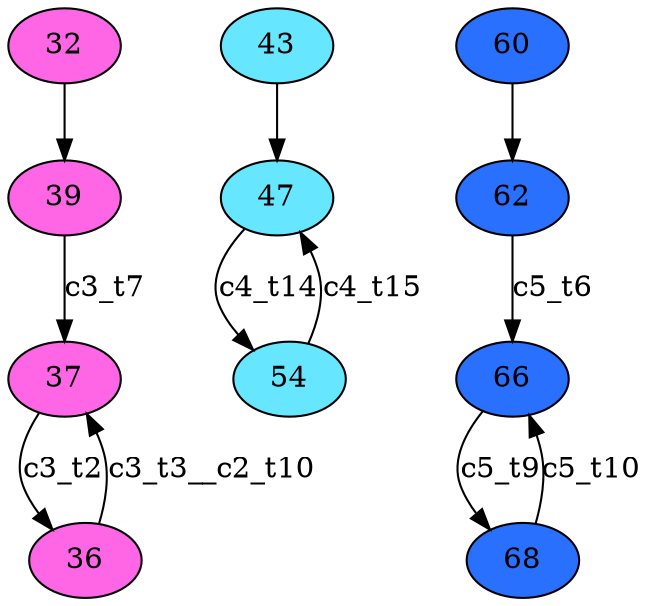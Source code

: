 digraph G {

  subgraph component3 {
32 [label="32" fillcolor="#FF66E6" style=filled];
36 [label="36" fillcolor="#FF66E6" style=filled];
37 [label="37" fillcolor="#FF66E6" style=filled];
39 [label="39" fillcolor="#FF66E6" style=filled];
37->36 [label="c3_t2" color=black ];
39->37 [label="c3_t7" color=black ];
32->39 [label="" color=black ];
36->37 [label="c3_t3__c2_t10" color=black ];
  }
  subgraph component4 {
43 [label="43" fillcolor="#66E6FF" style=filled];
47 [label="47" fillcolor="#66E6FF" style=filled];
54 [label="54" fillcolor="#66E6FF" style=filled];
47->54 [label="c4_t14" color=black ];
54->47 [label="c4_t15" color=black ];
43->47 [label="" color=black ];
  }
  subgraph component5 {
60 [label="60" fillcolor="#2970FF" style=filled];
62 [label="62" fillcolor="#2970FF" style=filled];
66 [label="66" fillcolor="#2970FF" style=filled];
68 [label="68" fillcolor="#2970FF" style=filled];
62->66 [label="c5_t6" color=black ];
66->68 [label="c5_t9" color=black ];
68->66 [label="c5_t10" color=black ];
60->62 [label="" color=black ];
  }
}
